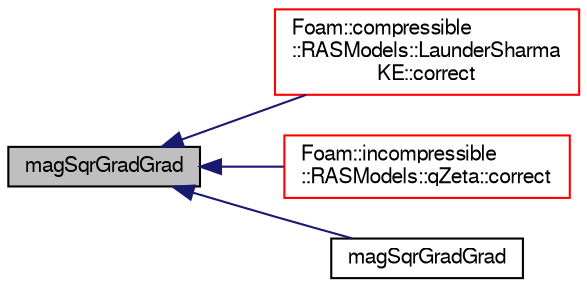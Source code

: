 digraph "magSqrGradGrad"
{
  bgcolor="transparent";
  edge [fontname="FreeSans",fontsize="10",labelfontname="FreeSans",labelfontsize="10"];
  node [fontname="FreeSans",fontsize="10",shape=record];
  rankdir="LR";
  Node17442 [label="magSqrGradGrad",height=0.2,width=0.4,color="black", fillcolor="grey75", style="filled", fontcolor="black"];
  Node17442 -> Node17443 [dir="back",color="midnightblue",fontsize="10",style="solid",fontname="FreeSans"];
  Node17443 [label="Foam::compressible\l::RASModels::LaunderSharma\lKE::correct",height=0.2,width=0.4,color="red",URL="$a30750.html#a3ae44b28050c3aa494c1d8e18cf618c1",tooltip="Solve the turbulence equations and correct the turbulence viscosity. "];
  Node17442 -> Node17445 [dir="back",color="midnightblue",fontsize="10",style="solid",fontname="FreeSans"];
  Node17445 [label="Foam::incompressible\l::RASModels::qZeta::correct",height=0.2,width=0.4,color="red",URL="$a31070.html#a3ae44b28050c3aa494c1d8e18cf618c1",tooltip="Solve the turbulence equations and correct the turbulence viscosity. "];
  Node17442 -> Node17447 [dir="back",color="midnightblue",fontsize="10",style="solid",fontname="FreeSans"];
  Node17447 [label="magSqrGradGrad",height=0.2,width=0.4,color="black",URL="$a21134.html#a08a857d67551d92734067ad26fe8bcb9"];
}
